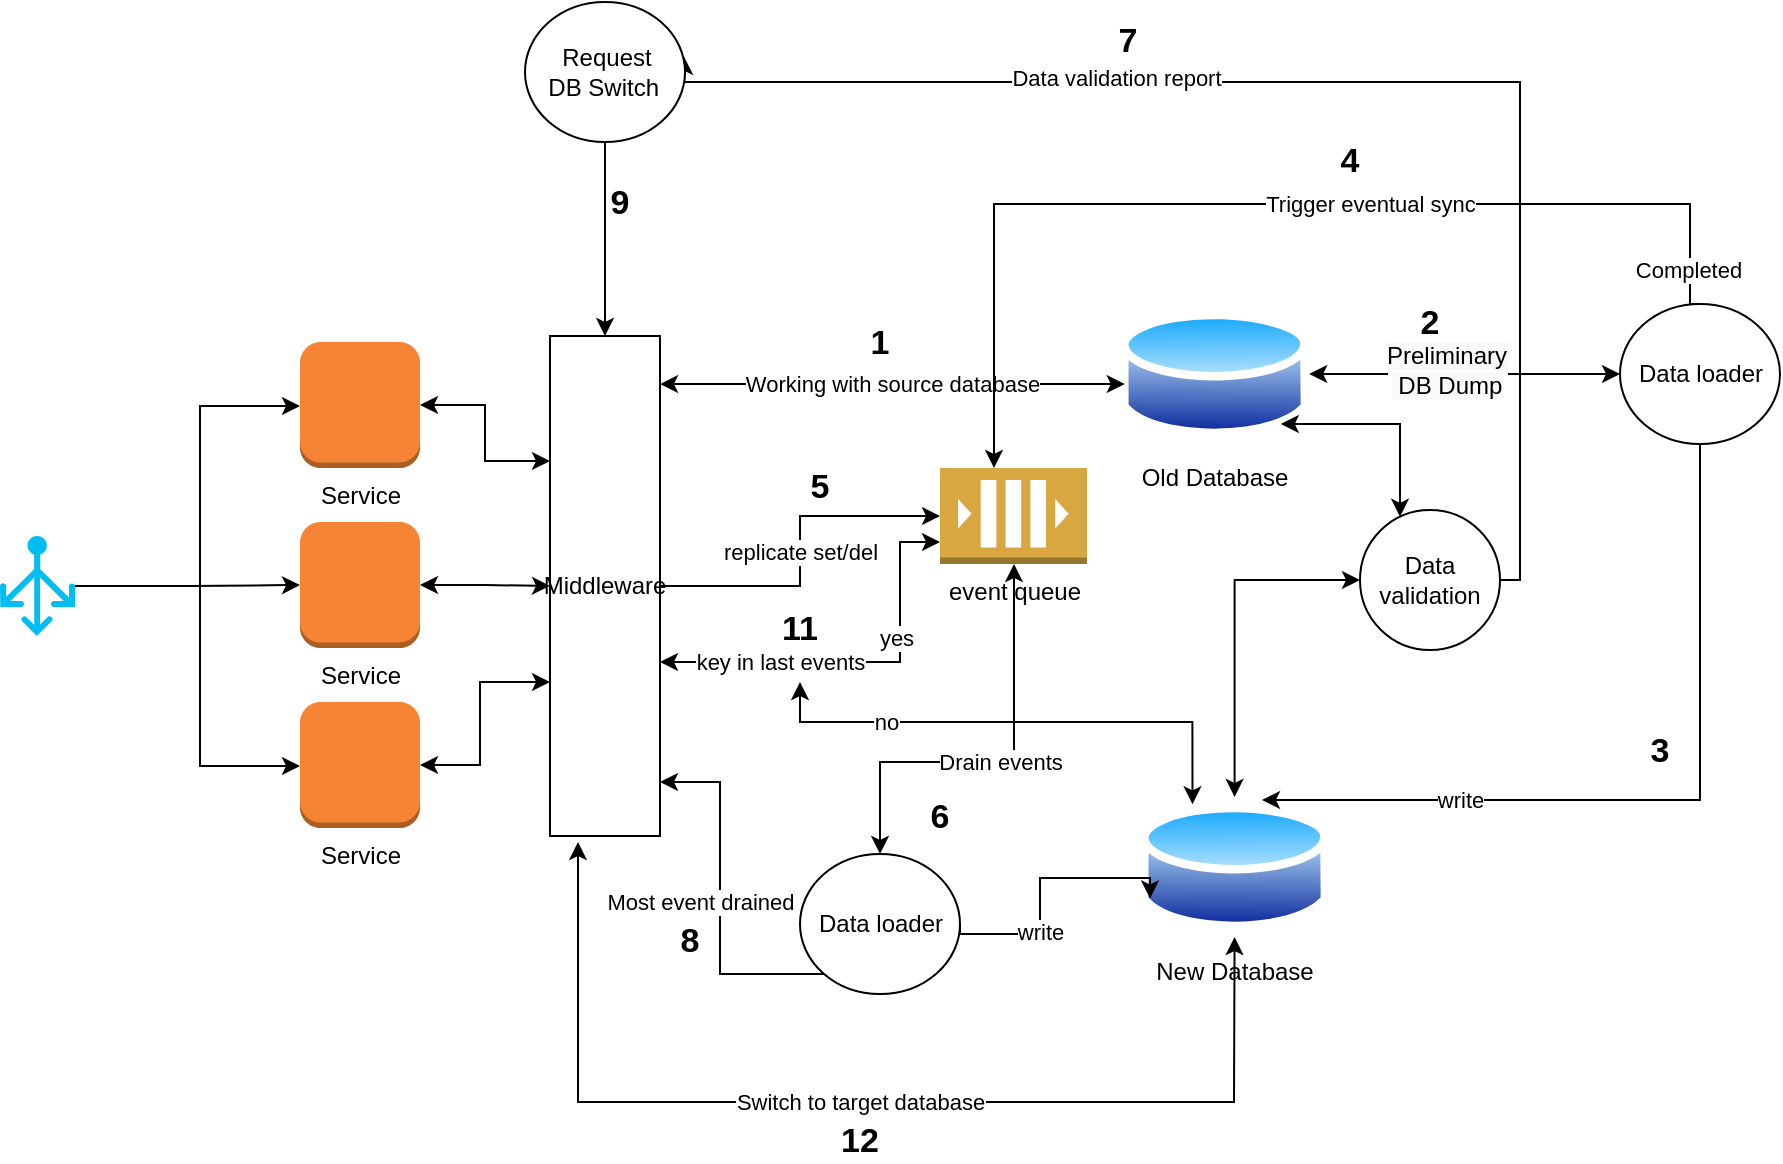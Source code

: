<mxfile version="14.5.1" type="github"><diagram id="5SE5TFD1s6Gj8SGZD6Q0" name="Page-1"><mxGraphModel dx="931" dy="579" grid="1" gridSize="10" guides="1" tooltips="1" connect="1" arrows="1" fold="1" page="1" pageScale="1" pageWidth="850" pageHeight="1100" math="0" shadow="0"><root><mxCell id="0"/><mxCell id="1" parent="0"/><mxCell id="H2ACelYNITPwv9d6Ty6e-13" style="edgeStyle=orthogonalEdgeStyle;rounded=0;orthogonalLoop=1;jettySize=auto;html=1;entryX=0;entryY=0.25;entryDx=0;entryDy=0;startArrow=classic;startFill=1;" edge="1" parent="1" source="H2ACelYNITPwv9d6Ty6e-1" target="H2ACelYNITPwv9d6Ty6e-12"><mxGeometry relative="1" as="geometry"/></mxCell><mxCell id="H2ACelYNITPwv9d6Ty6e-1" value="Service" style="outlineConnect=0;dashed=0;verticalLabelPosition=bottom;verticalAlign=top;align=center;html=1;shape=mxgraph.aws3.instance;fillColor=#F58534;gradientColor=none;" vertex="1" parent="1"><mxGeometry x="250" y="210" width="60" height="63" as="geometry"/></mxCell><mxCell id="H2ACelYNITPwv9d6Ty6e-14" style="edgeStyle=orthogonalEdgeStyle;rounded=0;orthogonalLoop=1;jettySize=auto;html=1;entryX=0;entryY=0.5;entryDx=0;entryDy=0;startArrow=classic;startFill=1;" edge="1" parent="1" source="H2ACelYNITPwv9d6Ty6e-2" target="H2ACelYNITPwv9d6Ty6e-12"><mxGeometry relative="1" as="geometry"/></mxCell><mxCell id="H2ACelYNITPwv9d6Ty6e-2" value="Service" style="outlineConnect=0;dashed=0;verticalLabelPosition=bottom;verticalAlign=top;align=center;html=1;shape=mxgraph.aws3.instance;fillColor=#F58534;gradientColor=none;" vertex="1" parent="1"><mxGeometry x="250" y="300" width="60" height="63" as="geometry"/></mxCell><mxCell id="H2ACelYNITPwv9d6Ty6e-15" style="edgeStyle=orthogonalEdgeStyle;rounded=0;orthogonalLoop=1;jettySize=auto;html=1;startArrow=classic;startFill=1;" edge="1" parent="1" source="H2ACelYNITPwv9d6Ty6e-3" target="H2ACelYNITPwv9d6Ty6e-12"><mxGeometry relative="1" as="geometry"><Array as="points"><mxPoint x="340" y="422"/><mxPoint x="340" y="380"/></Array></mxGeometry></mxCell><mxCell id="H2ACelYNITPwv9d6Ty6e-3" value="Service" style="outlineConnect=0;dashed=0;verticalLabelPosition=bottom;verticalAlign=top;align=center;html=1;shape=mxgraph.aws3.instance;fillColor=#F58534;gradientColor=none;" vertex="1" parent="1"><mxGeometry x="250" y="390" width="60" height="63" as="geometry"/></mxCell><mxCell id="H2ACelYNITPwv9d6Ty6e-5" style="edgeStyle=orthogonalEdgeStyle;rounded=0;orthogonalLoop=1;jettySize=auto;html=1;" edge="1" parent="1" source="H2ACelYNITPwv9d6Ty6e-4" target="H2ACelYNITPwv9d6Ty6e-1"><mxGeometry relative="1" as="geometry"><Array as="points"><mxPoint x="200" y="332"/><mxPoint x="200" y="242"/></Array></mxGeometry></mxCell><mxCell id="H2ACelYNITPwv9d6Ty6e-6" style="edgeStyle=orthogonalEdgeStyle;rounded=0;orthogonalLoop=1;jettySize=auto;html=1;" edge="1" parent="1" source="H2ACelYNITPwv9d6Ty6e-4" target="H2ACelYNITPwv9d6Ty6e-2"><mxGeometry relative="1" as="geometry"/></mxCell><mxCell id="H2ACelYNITPwv9d6Ty6e-7" style="edgeStyle=orthogonalEdgeStyle;rounded=0;orthogonalLoop=1;jettySize=auto;html=1;" edge="1" parent="1" source="H2ACelYNITPwv9d6Ty6e-4" target="H2ACelYNITPwv9d6Ty6e-3"><mxGeometry relative="1" as="geometry"><Array as="points"><mxPoint x="200" y="332"/><mxPoint x="200" y="422"/></Array></mxGeometry></mxCell><mxCell id="H2ACelYNITPwv9d6Ty6e-4" value="" style="verticalLabelPosition=bottom;html=1;verticalAlign=top;align=center;strokeColor=none;fillColor=#00BEF2;shape=mxgraph.azure.load_balancer_generic;pointerEvents=1;" vertex="1" parent="1"><mxGeometry x="100" y="307" width="37.5" height="50" as="geometry"/></mxCell><mxCell id="H2ACelYNITPwv9d6Ty6e-8" value="Old Database" style="aspect=fixed;perimeter=ellipsePerimeter;html=1;align=center;shadow=0;dashed=0;spacingTop=3;image;image=img/lib/active_directory/database.svg;" vertex="1" parent="1"><mxGeometry x="660" y="191" width="94.59" height="70" as="geometry"/></mxCell><mxCell id="H2ACelYNITPwv9d6Ty6e-9" value="New Database" style="aspect=fixed;perimeter=ellipsePerimeter;html=1;align=center;shadow=0;dashed=0;spacingTop=3;image;image=img/lib/active_directory/database.svg;" vertex="1" parent="1"><mxGeometry x="670" y="437.5" width="94.59" height="70" as="geometry"/></mxCell><mxCell id="H2ACelYNITPwv9d6Ty6e-31" value="Working with source database" style="edgeStyle=orthogonalEdgeStyle;rounded=0;orthogonalLoop=1;jettySize=auto;html=1;startArrow=classic;startFill=1;" edge="1" parent="1"><mxGeometry relative="1" as="geometry"><mxPoint x="430" y="231.034" as="sourcePoint"/><mxPoint x="662.381" y="231.034" as="targetPoint"/><Array as="points"><mxPoint x="510" y="231"/><mxPoint x="510" y="231"/></Array></mxGeometry></mxCell><mxCell id="H2ACelYNITPwv9d6Ty6e-33" value="replicate set/del" style="edgeStyle=orthogonalEdgeStyle;rounded=0;orthogonalLoop=1;jettySize=auto;html=1;startArrow=none;startFill=0;" edge="1" parent="1" source="H2ACelYNITPwv9d6Ty6e-12" target="H2ACelYNITPwv9d6Ty6e-30"><mxGeometry relative="1" as="geometry"/></mxCell><mxCell id="H2ACelYNITPwv9d6Ty6e-43" value="Switch to target database" style="edgeStyle=orthogonalEdgeStyle;rounded=0;orthogonalLoop=1;jettySize=auto;html=1;startArrow=classic;startFill=1;" edge="1" parent="1" target="H2ACelYNITPwv9d6Ty6e-9"><mxGeometry relative="1" as="geometry"><mxPoint x="770" y="576" as="targetPoint"/><mxPoint x="389" y="460" as="sourcePoint"/><Array as="points"><mxPoint x="389" y="590"/><mxPoint x="717" y="590"/></Array></mxGeometry></mxCell><mxCell id="H2ACelYNITPwv9d6Ty6e-89" style="edgeStyle=orthogonalEdgeStyle;rounded=0;orthogonalLoop=1;jettySize=auto;html=1;startArrow=classic;startFill=1;" edge="1" parent="1" source="H2ACelYNITPwv9d6Ty6e-12" target="H2ACelYNITPwv9d6Ty6e-30"><mxGeometry relative="1" as="geometry"><mxPoint x="580" y="360.0" as="targetPoint"/><Array as="points"><mxPoint x="550" y="370"/><mxPoint x="550" y="310"/></Array></mxGeometry></mxCell><mxCell id="H2ACelYNITPwv9d6Ty6e-90" value="key in last events" style="edgeLabel;html=1;align=center;verticalAlign=middle;resizable=0;points=[];" vertex="1" connectable="0" parent="H2ACelYNITPwv9d6Ty6e-89"><mxGeometry x="-0.241" y="1" relative="1" as="geometry"><mxPoint x="-15.86" y="1.03" as="offset"/></mxGeometry></mxCell><mxCell id="H2ACelYNITPwv9d6Ty6e-96" value="yes" style="edgeLabel;html=1;align=center;verticalAlign=middle;resizable=0;points=[];" vertex="1" connectable="0" parent="H2ACelYNITPwv9d6Ty6e-89"><mxGeometry x="0.325" y="2" relative="1" as="geometry"><mxPoint as="offset"/></mxGeometry></mxCell><mxCell id="H2ACelYNITPwv9d6Ty6e-12" value="Middleware" style="rounded=0;whiteSpace=wrap;html=1;" vertex="1" parent="1"><mxGeometry x="375" y="207" width="55" height="250" as="geometry"/></mxCell><mxCell id="H2ACelYNITPwv9d6Ty6e-19" style="edgeStyle=orthogonalEdgeStyle;rounded=0;orthogonalLoop=1;jettySize=auto;html=1;startArrow=classic;startFill=1;" edge="1" parent="1" source="H2ACelYNITPwv9d6Ty6e-18" target="H2ACelYNITPwv9d6Ty6e-8"><mxGeometry relative="1" as="geometry"/></mxCell><mxCell id="H2ACelYNITPwv9d6Ty6e-60" value="&lt;span style=&quot;font-size: 12px ; background-color: rgb(248 , 249 , 250)&quot;&gt;Preliminary&lt;/span&gt;&lt;br style=&quot;font-size: 12px ; background-color: rgb(248 , 249 , 250)&quot;&gt;&lt;span style=&quot;font-size: 12px ; background-color: rgb(248 , 249 , 250)&quot;&gt;&amp;nbsp;DB Dump&lt;/span&gt;" style="edgeLabel;html=1;align=center;verticalAlign=middle;resizable=0;points=[];" vertex="1" connectable="0" parent="H2ACelYNITPwv9d6Ty6e-19"><mxGeometry x="0.122" y="-2" relative="1" as="geometry"><mxPoint as="offset"/></mxGeometry></mxCell><mxCell id="H2ACelYNITPwv9d6Ty6e-22" value="write" style="edgeStyle=orthogonalEdgeStyle;rounded=0;orthogonalLoop=1;jettySize=auto;html=1;startArrow=none;startFill=0;" edge="1" parent="1" source="H2ACelYNITPwv9d6Ty6e-18" target="H2ACelYNITPwv9d6Ty6e-9"><mxGeometry x="0.502" relative="1" as="geometry"><Array as="points"><mxPoint x="950" y="439"/></Array><mxPoint as="offset"/></mxGeometry></mxCell><mxCell id="H2ACelYNITPwv9d6Ty6e-18" value="Data loader" style="shape=ellipse;html=1;dashed=0;whitespace=wrap;perimeter=ellipsePerimeter;" vertex="1" parent="1"><mxGeometry x="910" y="191" width="80" height="70" as="geometry"/></mxCell><mxCell id="H2ACelYNITPwv9d6Ty6e-30" value="event queue" style="outlineConnect=0;dashed=0;verticalLabelPosition=bottom;verticalAlign=top;align=center;html=1;shape=mxgraph.aws3.queue;fillColor=#D9A741;gradientColor=none;" vertex="1" parent="1"><mxGeometry x="570" y="273" width="73.5" height="48" as="geometry"/></mxCell><mxCell id="H2ACelYNITPwv9d6Ty6e-35" value="Drain events" style="edgeStyle=orthogonalEdgeStyle;rounded=0;orthogonalLoop=1;jettySize=auto;html=1;startArrow=classic;startFill=1;" edge="1" parent="1" source="H2ACelYNITPwv9d6Ty6e-34" target="H2ACelYNITPwv9d6Ty6e-30"><mxGeometry relative="1" as="geometry"><Array as="points"><mxPoint x="540" y="420"/><mxPoint x="607" y="420"/></Array></mxGeometry></mxCell><mxCell id="H2ACelYNITPwv9d6Ty6e-36" style="edgeStyle=orthogonalEdgeStyle;rounded=0;orthogonalLoop=1;jettySize=auto;html=1;entryX=0;entryY=0.75;entryDx=0;entryDy=0;startArrow=none;startFill=0;exitX=1;exitY=0.5;exitDx=0;exitDy=0;" edge="1" parent="1" source="H2ACelYNITPwv9d6Ty6e-34" target="H2ACelYNITPwv9d6Ty6e-9"><mxGeometry relative="1" as="geometry"><mxPoint x="590" y="535" as="sourcePoint"/><Array as="points"><mxPoint x="580" y="506"/><mxPoint x="620" y="506"/><mxPoint x="620" y="478"/></Array></mxGeometry></mxCell><mxCell id="H2ACelYNITPwv9d6Ty6e-78" value="write" style="edgeLabel;html=1;align=center;verticalAlign=middle;resizable=0;points=[];" vertex="1" connectable="0" parent="H2ACelYNITPwv9d6Ty6e-36"><mxGeometry x="-0.335" relative="1" as="geometry"><mxPoint as="offset"/></mxGeometry></mxCell><mxCell id="H2ACelYNITPwv9d6Ty6e-93" value="Most event drained" style="edgeStyle=orthogonalEdgeStyle;rounded=0;orthogonalLoop=1;jettySize=auto;html=1;startArrow=none;startFill=0;" edge="1" parent="1" source="H2ACelYNITPwv9d6Ty6e-34"><mxGeometry x="-0.011" y="10" relative="1" as="geometry"><mxPoint x="430" y="430" as="targetPoint"/><Array as="points"><mxPoint x="460" y="526"/><mxPoint x="460" y="430"/></Array><mxPoint as="offset"/></mxGeometry></mxCell><mxCell id="H2ACelYNITPwv9d6Ty6e-34" value="Data loader" style="shape=ellipse;html=1;dashed=0;whitespace=wrap;perimeter=ellipsePerimeter;" vertex="1" parent="1"><mxGeometry x="500" y="466" width="80" height="70" as="geometry"/></mxCell><mxCell id="H2ACelYNITPwv9d6Ty6e-38" style="edgeStyle=orthogonalEdgeStyle;rounded=0;orthogonalLoop=1;jettySize=auto;html=1;startArrow=classic;startFill=1;" edge="1" parent="1" source="H2ACelYNITPwv9d6Ty6e-37" target="H2ACelYNITPwv9d6Ty6e-8"><mxGeometry relative="1" as="geometry"><mxPoint x="700" y="281" as="targetPoint"/><Array as="points"><mxPoint x="800" y="251"/></Array></mxGeometry></mxCell><mxCell id="H2ACelYNITPwv9d6Ty6e-39" style="edgeStyle=orthogonalEdgeStyle;rounded=0;orthogonalLoop=1;jettySize=auto;html=1;startArrow=classic;startFill=1;" edge="1" parent="1" source="H2ACelYNITPwv9d6Ty6e-37" target="H2ACelYNITPwv9d6Ty6e-9"><mxGeometry relative="1" as="geometry"/></mxCell><mxCell id="H2ACelYNITPwv9d6Ty6e-73" style="edgeStyle=orthogonalEdgeStyle;rounded=0;orthogonalLoop=1;jettySize=auto;html=1;startArrow=none;startFill=0;entryX=0.995;entryY=0.392;entryDx=0;entryDy=0;entryPerimeter=0;" edge="1" parent="1" source="H2ACelYNITPwv9d6Ty6e-37" target="H2ACelYNITPwv9d6Ty6e-41"><mxGeometry relative="1" as="geometry"><mxPoint x="480" y="60" as="targetPoint"/><Array as="points"><mxPoint x="860" y="329"/><mxPoint x="860" y="80"/><mxPoint x="442" y="80"/></Array></mxGeometry></mxCell><mxCell id="H2ACelYNITPwv9d6Ty6e-74" value="Data validation report" style="edgeLabel;html=1;align=center;verticalAlign=middle;resizable=0;points=[];" vertex="1" connectable="0" parent="H2ACelYNITPwv9d6Ty6e-73"><mxGeometry x="0.339" y="-2" relative="1" as="geometry"><mxPoint as="offset"/></mxGeometry></mxCell><mxCell id="H2ACelYNITPwv9d6Ty6e-37" value="Data validation" style="ellipse;whiteSpace=wrap;html=1;" vertex="1" parent="1"><mxGeometry x="780" y="294" width="70" height="70" as="geometry"/></mxCell><mxCell id="H2ACelYNITPwv9d6Ty6e-42" style="edgeStyle=orthogonalEdgeStyle;rounded=0;orthogonalLoop=1;jettySize=auto;html=1;startArrow=none;startFill=0;" edge="1" parent="1" source="H2ACelYNITPwv9d6Ty6e-41" target="H2ACelYNITPwv9d6Ty6e-12"><mxGeometry relative="1" as="geometry"/></mxCell><mxCell id="H2ACelYNITPwv9d6Ty6e-41" value="Request&lt;br&gt;DB Switch&amp;nbsp;" style="shape=ellipse;html=1;dashed=0;whitespace=wrap;perimeter=ellipsePerimeter;" vertex="1" parent="1"><mxGeometry x="362.5" y="40" width="80" height="70" as="geometry"/></mxCell><mxCell id="H2ACelYNITPwv9d6Ty6e-58" value="Trigger eventual sync" style="edgeStyle=orthogonalEdgeStyle;rounded=0;orthogonalLoop=1;jettySize=auto;html=1;exitX=0.5;exitY=0;exitDx=0;exitDy=0;startArrow=none;startFill=0;" edge="1" parent="1" source="H2ACelYNITPwv9d6Ty6e-18" target="H2ACelYNITPwv9d6Ty6e-30"><mxGeometry x="-0.195" relative="1" as="geometry"><Array as="points"><mxPoint x="945" y="191"/><mxPoint x="945" y="141"/><mxPoint x="597" y="141"/></Array><mxPoint as="offset"/></mxGeometry></mxCell><mxCell id="H2ACelYNITPwv9d6Ty6e-72" value="Completed" style="edgeLabel;html=1;align=center;verticalAlign=middle;resizable=0;points=[];" vertex="1" connectable="0" parent="H2ACelYNITPwv9d6Ty6e-58"><mxGeometry x="-0.917" y="1" relative="1" as="geometry"><mxPoint as="offset"/></mxGeometry></mxCell><mxCell id="H2ACelYNITPwv9d6Ty6e-59" value="&lt;b&gt;&lt;font style=&quot;font-size: 17px&quot;&gt;2&lt;/font&gt;&lt;/b&gt;" style="text;html=1;strokeColor=none;fillColor=none;align=center;verticalAlign=middle;whiteSpace=wrap;rounded=0;" vertex="1" parent="1"><mxGeometry x="795" y="191" width="40" height="20" as="geometry"/></mxCell><mxCell id="H2ACelYNITPwv9d6Ty6e-61" value="&lt;b&gt;&lt;font style=&quot;font-size: 17px&quot;&gt;3&lt;/font&gt;&lt;/b&gt;" style="text;html=1;strokeColor=none;fillColor=none;align=center;verticalAlign=middle;whiteSpace=wrap;rounded=0;" vertex="1" parent="1"><mxGeometry x="910" y="405" width="40" height="20" as="geometry"/></mxCell><mxCell id="H2ACelYNITPwv9d6Ty6e-62" value="&lt;b&gt;&lt;font style=&quot;font-size: 17px&quot;&gt;4&lt;/font&gt;&lt;/b&gt;" style="text;html=1;strokeColor=none;fillColor=none;align=center;verticalAlign=middle;whiteSpace=wrap;rounded=0;" vertex="1" parent="1"><mxGeometry x="754.59" y="110" width="40" height="20" as="geometry"/></mxCell><mxCell id="H2ACelYNITPwv9d6Ty6e-63" value="&lt;b&gt;&lt;font style=&quot;font-size: 17px&quot;&gt;5&lt;/font&gt;&lt;/b&gt;" style="text;html=1;strokeColor=none;fillColor=none;align=center;verticalAlign=middle;whiteSpace=wrap;rounded=0;" vertex="1" parent="1"><mxGeometry x="490" y="273" width="40" height="20" as="geometry"/></mxCell><mxCell id="H2ACelYNITPwv9d6Ty6e-65" value="&lt;span style=&quot;font-size: 17px&quot;&gt;&lt;b&gt;6&lt;/b&gt;&lt;/span&gt;" style="text;html=1;strokeColor=none;fillColor=none;align=center;verticalAlign=middle;whiteSpace=wrap;rounded=0;" vertex="1" parent="1"><mxGeometry x="550" y="437.5" width="40" height="20" as="geometry"/></mxCell><mxCell id="H2ACelYNITPwv9d6Ty6e-66" value="&lt;b&gt;&lt;font style=&quot;font-size: 17px&quot;&gt;9&lt;/font&gt;&lt;/b&gt;" style="text;html=1;strokeColor=none;fillColor=none;align=center;verticalAlign=middle;whiteSpace=wrap;rounded=0;" vertex="1" parent="1"><mxGeometry x="390" y="131" width="40" height="20" as="geometry"/></mxCell><mxCell id="H2ACelYNITPwv9d6Ty6e-68" value="&lt;b&gt;&lt;font style=&quot;font-size: 17px&quot;&gt;8&lt;/font&gt;&lt;/b&gt;" style="text;html=1;strokeColor=none;fillColor=none;align=center;verticalAlign=middle;whiteSpace=wrap;rounded=0;" vertex="1" parent="1"><mxGeometry x="425" y="500" width="40" height="20" as="geometry"/></mxCell><mxCell id="H2ACelYNITPwv9d6Ty6e-71" value="&lt;b&gt;&lt;font style=&quot;font-size: 17px&quot;&gt;1&lt;/font&gt;&lt;/b&gt;" style="text;html=1;strokeColor=none;fillColor=none;align=center;verticalAlign=middle;whiteSpace=wrap;rounded=0;" vertex="1" parent="1"><mxGeometry x="520" y="201" width="40" height="20" as="geometry"/></mxCell><mxCell id="H2ACelYNITPwv9d6Ty6e-76" value="&lt;b&gt;&lt;font style=&quot;font-size: 17px&quot;&gt;7&lt;/font&gt;&lt;/b&gt;" style="text;html=1;strokeColor=none;fillColor=none;align=center;verticalAlign=middle;whiteSpace=wrap;rounded=0;" vertex="1" parent="1"><mxGeometry x="643.5" y="50" width="40" height="20" as="geometry"/></mxCell><mxCell id="H2ACelYNITPwv9d6Ty6e-95" style="edgeStyle=orthogonalEdgeStyle;rounded=0;orthogonalLoop=1;jettySize=auto;html=1;entryX=0.25;entryY=0;entryDx=0;entryDy=0;startArrow=classic;startFill=1;" edge="1" parent="1" target="H2ACelYNITPwv9d6Ty6e-9"><mxGeometry relative="1" as="geometry"><mxPoint x="500" y="380" as="sourcePoint"/><Array as="points"><mxPoint x="500" y="400"/><mxPoint x="696" y="400"/></Array></mxGeometry></mxCell><mxCell id="H2ACelYNITPwv9d6Ty6e-97" value="no" style="edgeLabel;html=1;align=center;verticalAlign=middle;resizable=0;points=[];" vertex="1" connectable="0" parent="H2ACelYNITPwv9d6Ty6e-95"><mxGeometry x="-0.512" relative="1" as="geometry"><mxPoint as="offset"/></mxGeometry></mxCell><mxCell id="H2ACelYNITPwv9d6Ty6e-88" value="&lt;b&gt;&lt;font style=&quot;font-size: 17px&quot;&gt;11&lt;/font&gt;&lt;/b&gt;" style="text;html=1;strokeColor=none;fillColor=none;align=center;verticalAlign=middle;whiteSpace=wrap;rounded=0;" vertex="1" parent="1"><mxGeometry x="480" y="344" width="40" height="20" as="geometry"/></mxCell><mxCell id="H2ACelYNITPwv9d6Ty6e-91" value="&lt;b&gt;&lt;font style=&quot;font-size: 17px&quot;&gt;12&lt;/font&gt;&lt;/b&gt;" style="text;html=1;strokeColor=none;fillColor=none;align=center;verticalAlign=middle;whiteSpace=wrap;rounded=0;" vertex="1" parent="1"><mxGeometry x="510" y="600" width="40" height="20" as="geometry"/></mxCell></root></mxGraphModel></diagram></mxfile>